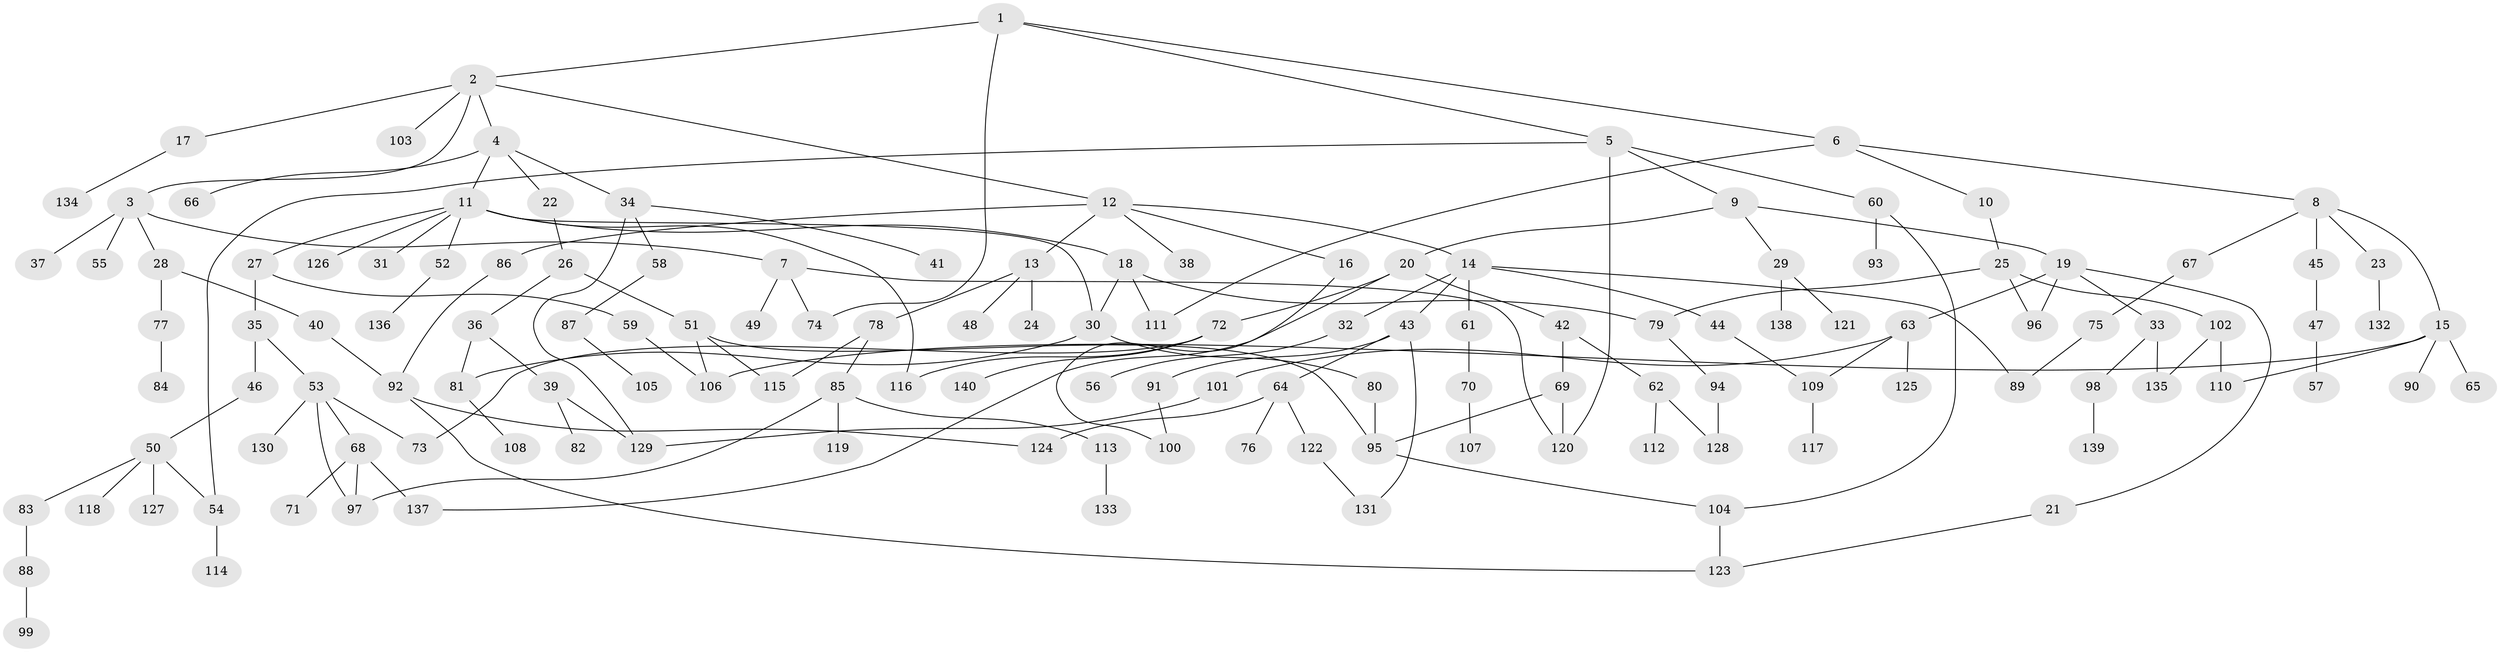 // coarse degree distribution, {7: 0.021052631578947368, 5: 0.07368421052631578, 4: 0.14736842105263157, 3: 0.1368421052631579, 9: 0.010526315789473684, 8: 0.010526315789473684, 2: 0.2736842105263158, 6: 0.021052631578947368, 1: 0.30526315789473685}
// Generated by graph-tools (version 1.1) at 2025/41/03/06/25 10:41:28]
// undirected, 140 vertices, 172 edges
graph export_dot {
graph [start="1"]
  node [color=gray90,style=filled];
  1;
  2;
  3;
  4;
  5;
  6;
  7;
  8;
  9;
  10;
  11;
  12;
  13;
  14;
  15;
  16;
  17;
  18;
  19;
  20;
  21;
  22;
  23;
  24;
  25;
  26;
  27;
  28;
  29;
  30;
  31;
  32;
  33;
  34;
  35;
  36;
  37;
  38;
  39;
  40;
  41;
  42;
  43;
  44;
  45;
  46;
  47;
  48;
  49;
  50;
  51;
  52;
  53;
  54;
  55;
  56;
  57;
  58;
  59;
  60;
  61;
  62;
  63;
  64;
  65;
  66;
  67;
  68;
  69;
  70;
  71;
  72;
  73;
  74;
  75;
  76;
  77;
  78;
  79;
  80;
  81;
  82;
  83;
  84;
  85;
  86;
  87;
  88;
  89;
  90;
  91;
  92;
  93;
  94;
  95;
  96;
  97;
  98;
  99;
  100;
  101;
  102;
  103;
  104;
  105;
  106;
  107;
  108;
  109;
  110;
  111;
  112;
  113;
  114;
  115;
  116;
  117;
  118;
  119;
  120;
  121;
  122;
  123;
  124;
  125;
  126;
  127;
  128;
  129;
  130;
  131;
  132;
  133;
  134;
  135;
  136;
  137;
  138;
  139;
  140;
  1 -- 2;
  1 -- 5;
  1 -- 6;
  1 -- 74;
  2 -- 3;
  2 -- 4;
  2 -- 12;
  2 -- 17;
  2 -- 103;
  3 -- 7;
  3 -- 28;
  3 -- 37;
  3 -- 55;
  4 -- 11;
  4 -- 22;
  4 -- 34;
  4 -- 66;
  5 -- 9;
  5 -- 54;
  5 -- 60;
  5 -- 120;
  6 -- 8;
  6 -- 10;
  6 -- 111;
  7 -- 49;
  7 -- 74;
  7 -- 120;
  8 -- 15;
  8 -- 23;
  8 -- 45;
  8 -- 67;
  9 -- 19;
  9 -- 20;
  9 -- 29;
  10 -- 25;
  11 -- 18;
  11 -- 27;
  11 -- 30;
  11 -- 31;
  11 -- 52;
  11 -- 126;
  11 -- 116;
  12 -- 13;
  12 -- 14;
  12 -- 16;
  12 -- 38;
  12 -- 86;
  13 -- 24;
  13 -- 48;
  13 -- 78;
  14 -- 32;
  14 -- 43;
  14 -- 44;
  14 -- 61;
  14 -- 89;
  15 -- 65;
  15 -- 90;
  15 -- 110;
  15 -- 106;
  16 -- 100;
  17 -- 134;
  18 -- 79;
  18 -- 30;
  18 -- 111;
  19 -- 21;
  19 -- 33;
  19 -- 63;
  19 -- 96;
  20 -- 42;
  20 -- 72;
  20 -- 137;
  21 -- 123;
  22 -- 26;
  23 -- 132;
  25 -- 96;
  25 -- 102;
  25 -- 79;
  26 -- 36;
  26 -- 51;
  27 -- 35;
  27 -- 59;
  28 -- 40;
  28 -- 77;
  29 -- 121;
  29 -- 138;
  30 -- 80;
  30 -- 81;
  32 -- 56;
  33 -- 98;
  33 -- 135;
  34 -- 41;
  34 -- 58;
  34 -- 129;
  35 -- 46;
  35 -- 53;
  36 -- 39;
  36 -- 81;
  39 -- 82;
  39 -- 129;
  40 -- 92;
  42 -- 62;
  42 -- 69;
  43 -- 64;
  43 -- 91;
  43 -- 131;
  44 -- 109;
  45 -- 47;
  46 -- 50;
  47 -- 57;
  50 -- 83;
  50 -- 118;
  50 -- 127;
  50 -- 54;
  51 -- 115;
  51 -- 95;
  51 -- 106;
  52 -- 136;
  53 -- 68;
  53 -- 130;
  53 -- 73;
  53 -- 97;
  54 -- 114;
  58 -- 87;
  59 -- 106;
  60 -- 93;
  60 -- 104;
  61 -- 70;
  62 -- 112;
  62 -- 128;
  63 -- 101;
  63 -- 125;
  63 -- 109;
  64 -- 76;
  64 -- 122;
  64 -- 124;
  67 -- 75;
  68 -- 71;
  68 -- 97;
  68 -- 137;
  69 -- 95;
  69 -- 120;
  70 -- 107;
  72 -- 73;
  72 -- 116;
  72 -- 140;
  75 -- 89;
  77 -- 84;
  78 -- 85;
  78 -- 115;
  79 -- 94;
  80 -- 95;
  81 -- 108;
  83 -- 88;
  85 -- 97;
  85 -- 113;
  85 -- 119;
  86 -- 92;
  87 -- 105;
  88 -- 99;
  91 -- 100;
  92 -- 124;
  92 -- 123;
  94 -- 128;
  95 -- 104;
  98 -- 139;
  101 -- 129;
  102 -- 110;
  102 -- 135;
  104 -- 123;
  109 -- 117;
  113 -- 133;
  122 -- 131;
}
